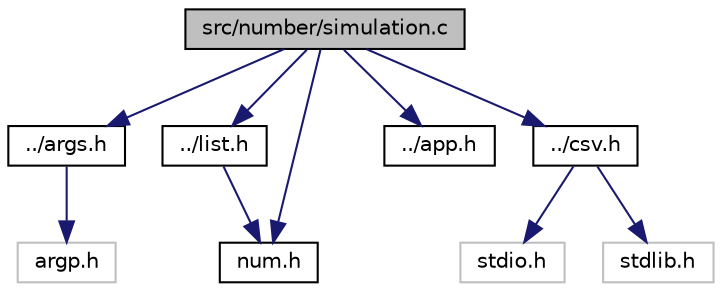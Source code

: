 digraph "src/number/simulation.c"
{
  edge [fontname="Helvetica",fontsize="10",labelfontname="Helvetica",labelfontsize="10"];
  node [fontname="Helvetica",fontsize="10",shape=record];
  Node0 [label="src/number/simulation.c",height=0.2,width=0.4,color="black", fillcolor="grey75", style="filled", fontcolor="black"];
  Node0 -> Node1 [color="midnightblue",fontsize="10",style="solid",fontname="Helvetica"];
  Node1 [label="../args.h",height=0.2,width=0.4,color="black", fillcolor="white", style="filled",URL="$args_8h.html",tooltip="Parse and manager configurations. "];
  Node1 -> Node2 [color="midnightblue",fontsize="10",style="solid",fontname="Helvetica"];
  Node2 [label="argp.h",height=0.2,width=0.4,color="grey75", fillcolor="white", style="filled"];
  Node0 -> Node3 [color="midnightblue",fontsize="10",style="solid",fontname="Helvetica"];
  Node3 [label="../list.h",height=0.2,width=0.4,color="black", fillcolor="white", style="filled",URL="$list_8h.html",tooltip="Implements a linked list of Num. "];
  Node3 -> Node4 [color="midnightblue",fontsize="10",style="solid",fontname="Helvetica"];
  Node4 [label="num.h",height=0.2,width=0.4,color="black", fillcolor="white", style="filled",URL="$num_8h.html",tooltip="This file represents a combination of numbers. "];
  Node0 -> Node5 [color="midnightblue",fontsize="10",style="solid",fontname="Helvetica"];
  Node5 [label="../app.h",height=0.2,width=0.4,color="black", fillcolor="white", style="filled",URL="$app_8h.html",tooltip="Functionalities for this application. "];
  Node0 -> Node4 [color="midnightblue",fontsize="10",style="solid",fontname="Helvetica"];
  Node0 -> Node6 [color="midnightblue",fontsize="10",style="solid",fontname="Helvetica"];
  Node6 [label="../csv.h",height=0.2,width=0.4,color="black", fillcolor="white", style="filled",URL="$csv_8h.html",tooltip="Load contents to csv files. "];
  Node6 -> Node7 [color="midnightblue",fontsize="10",style="solid",fontname="Helvetica"];
  Node7 [label="stdio.h",height=0.2,width=0.4,color="grey75", fillcolor="white", style="filled"];
  Node6 -> Node8 [color="midnightblue",fontsize="10",style="solid",fontname="Helvetica"];
  Node8 [label="stdlib.h",height=0.2,width=0.4,color="grey75", fillcolor="white", style="filled"];
}
